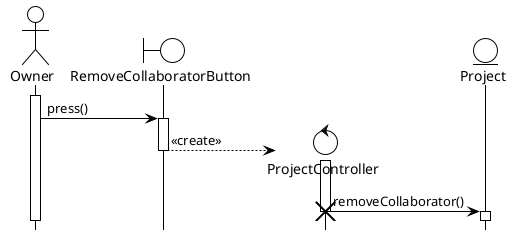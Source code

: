 @startuml RemoveCollaborator
!theme plain
hide footbox
actor Owner as po
boundary RemoveCollaboratorButton as rcb
control ProjectController as rcc
entity Project as p

activate po

po -> rcb : press()
activate rcb

create rcc
rcb --> rcc : <<create>>
deactivate rcb
activate rcc

rcc -> p : removeCollaborator()
destroy rcc
activate p
deactivate p
@enduml